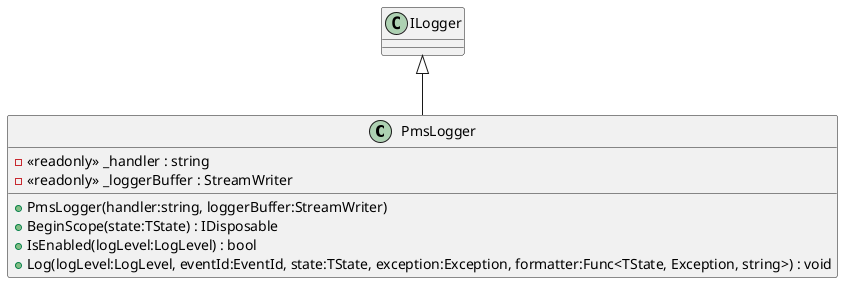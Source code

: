 @startuml
class PmsLogger {
    + PmsLogger(handler:string, loggerBuffer:StreamWriter)
    + BeginScope(state:TState) : IDisposable
    + IsEnabled(logLevel:LogLevel) : bool
    + Log(logLevel:LogLevel, eventId:EventId, state:TState, exception:Exception, formatter:Func<TState, Exception, string>) : void
    - <<readonly>> _handler : string
    - <<readonly>> _loggerBuffer : StreamWriter
}
ILogger <|-- PmsLogger
@enduml

